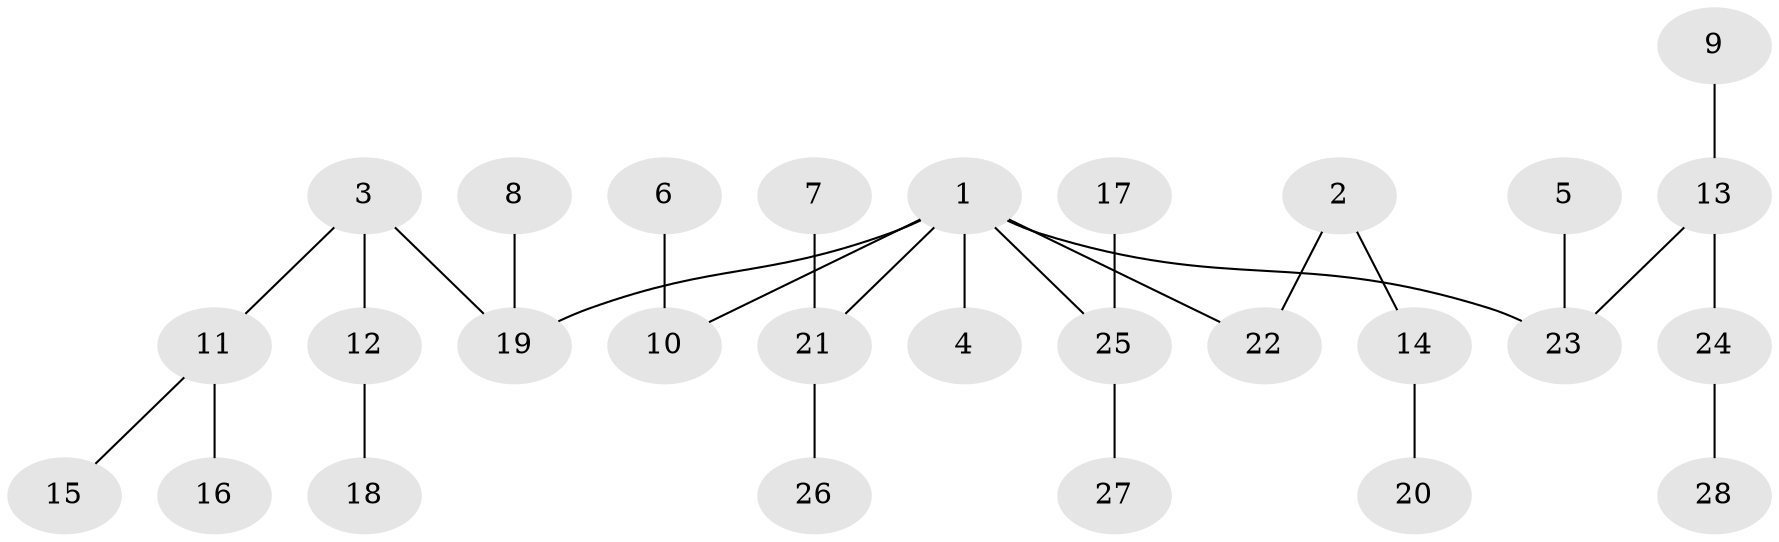 // original degree distribution, {2: 0.2, 3: 0.14545454545454545, 5: 0.03636363636363636, 4: 0.10909090909090909, 1: 0.509090909090909}
// Generated by graph-tools (version 1.1) at 2025/26/03/09/25 03:26:24]
// undirected, 28 vertices, 27 edges
graph export_dot {
graph [start="1"]
  node [color=gray90,style=filled];
  1;
  2;
  3;
  4;
  5;
  6;
  7;
  8;
  9;
  10;
  11;
  12;
  13;
  14;
  15;
  16;
  17;
  18;
  19;
  20;
  21;
  22;
  23;
  24;
  25;
  26;
  27;
  28;
  1 -- 4 [weight=1.0];
  1 -- 10 [weight=1.0];
  1 -- 19 [weight=1.0];
  1 -- 21 [weight=1.0];
  1 -- 22 [weight=1.0];
  1 -- 23 [weight=1.0];
  1 -- 25 [weight=1.0];
  2 -- 14 [weight=1.0];
  2 -- 22 [weight=1.0];
  3 -- 11 [weight=1.0];
  3 -- 12 [weight=1.0];
  3 -- 19 [weight=1.0];
  5 -- 23 [weight=1.0];
  6 -- 10 [weight=1.0];
  7 -- 21 [weight=1.0];
  8 -- 19 [weight=1.0];
  9 -- 13 [weight=1.0];
  11 -- 15 [weight=1.0];
  11 -- 16 [weight=1.0];
  12 -- 18 [weight=1.0];
  13 -- 23 [weight=1.0];
  13 -- 24 [weight=1.0];
  14 -- 20 [weight=1.0];
  17 -- 25 [weight=1.0];
  21 -- 26 [weight=1.0];
  24 -- 28 [weight=1.0];
  25 -- 27 [weight=1.0];
}
